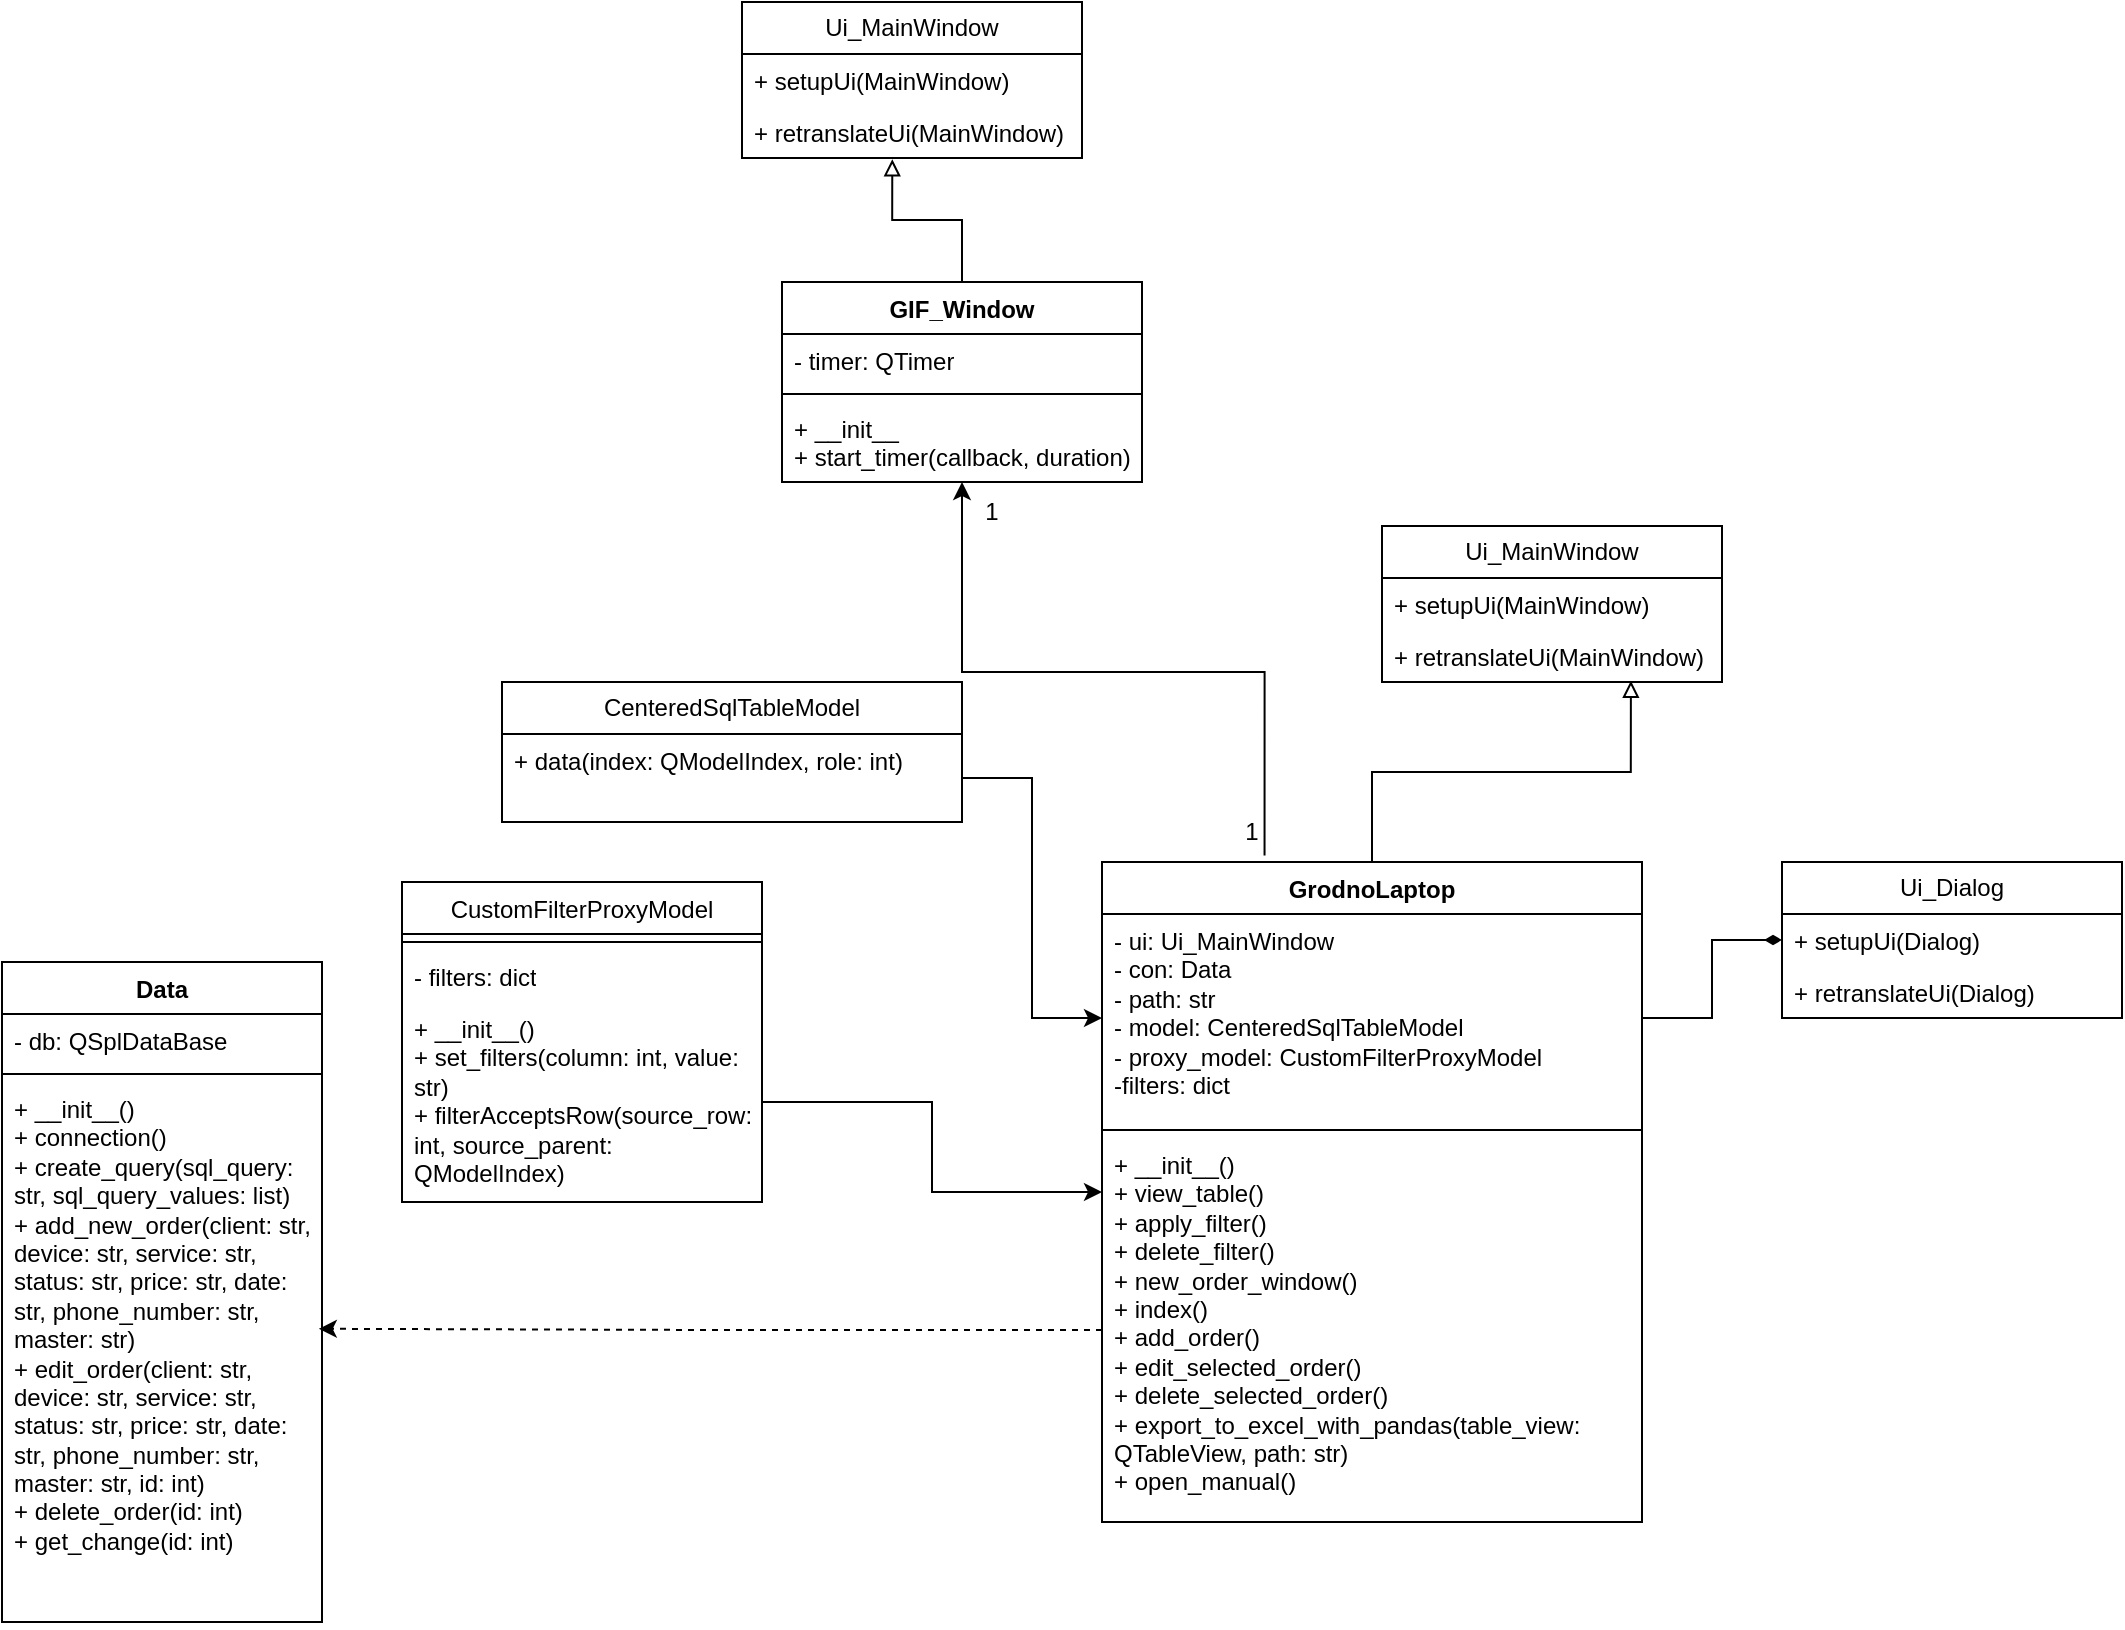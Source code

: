 <mxfile version="24.6.1" type="device">
  <diagram id="C5RBs43oDa-KdzZeNtuy" name="Page-1">
    <mxGraphModel dx="1036" dy="606" grid="1" gridSize="10" guides="1" tooltips="1" connect="1" arrows="1" fold="1" page="1" pageScale="1" pageWidth="827" pageHeight="1169" math="0" shadow="0">
      <root>
        <mxCell id="WIyWlLk6GJQsqaUBKTNV-0" />
        <mxCell id="WIyWlLk6GJQsqaUBKTNV-1" parent="WIyWlLk6GJQsqaUBKTNV-0" />
        <mxCell id="QtcHQ-sLmvnBHA9ZWGMS-10" value="GIF_Window" style="swimlane;fontStyle=1;align=center;verticalAlign=top;childLayout=stackLayout;horizontal=1;startSize=26;horizontalStack=0;resizeParent=1;resizeParentMax=0;resizeLast=0;collapsible=1;marginBottom=0;whiteSpace=wrap;html=1;" vertex="1" parent="WIyWlLk6GJQsqaUBKTNV-1">
          <mxGeometry x="470" y="210" width="180" height="100" as="geometry" />
        </mxCell>
        <mxCell id="QtcHQ-sLmvnBHA9ZWGMS-11" value="- timer: QTimer" style="text;strokeColor=none;fillColor=none;align=left;verticalAlign=top;spacingLeft=4;spacingRight=4;overflow=hidden;rotatable=0;points=[[0,0.5],[1,0.5]];portConstraint=eastwest;whiteSpace=wrap;html=1;" vertex="1" parent="QtcHQ-sLmvnBHA9ZWGMS-10">
          <mxGeometry y="26" width="180" height="26" as="geometry" />
        </mxCell>
        <mxCell id="QtcHQ-sLmvnBHA9ZWGMS-12" value="" style="line;strokeWidth=1;fillColor=none;align=left;verticalAlign=middle;spacingTop=-1;spacingLeft=3;spacingRight=3;rotatable=0;labelPosition=right;points=[];portConstraint=eastwest;strokeColor=inherit;" vertex="1" parent="QtcHQ-sLmvnBHA9ZWGMS-10">
          <mxGeometry y="52" width="180" height="8" as="geometry" />
        </mxCell>
        <mxCell id="QtcHQ-sLmvnBHA9ZWGMS-13" value="+ __init__&lt;div&gt;+ start_timer(callback, duration)&lt;/div&gt;" style="text;strokeColor=none;fillColor=none;align=left;verticalAlign=top;spacingLeft=4;spacingRight=4;overflow=hidden;rotatable=0;points=[[0,0.5],[1,0.5]];portConstraint=eastwest;whiteSpace=wrap;html=1;" vertex="1" parent="QtcHQ-sLmvnBHA9ZWGMS-10">
          <mxGeometry y="60" width="180" height="40" as="geometry" />
        </mxCell>
        <mxCell id="QtcHQ-sLmvnBHA9ZWGMS-16" value="Ui_MainWindow" style="swimlane;fontStyle=0;childLayout=stackLayout;horizontal=1;startSize=26;fillColor=none;horizontalStack=0;resizeParent=1;resizeParentMax=0;resizeLast=0;collapsible=1;marginBottom=0;whiteSpace=wrap;html=1;" vertex="1" parent="WIyWlLk6GJQsqaUBKTNV-1">
          <mxGeometry x="450" y="70" width="170" height="78" as="geometry" />
        </mxCell>
        <mxCell id="QtcHQ-sLmvnBHA9ZWGMS-17" value="+ setupUi(MainWindow)" style="text;strokeColor=none;fillColor=none;align=left;verticalAlign=top;spacingLeft=4;spacingRight=4;overflow=hidden;rotatable=0;points=[[0,0.5],[1,0.5]];portConstraint=eastwest;whiteSpace=wrap;html=1;" vertex="1" parent="QtcHQ-sLmvnBHA9ZWGMS-16">
          <mxGeometry y="26" width="170" height="26" as="geometry" />
        </mxCell>
        <mxCell id="QtcHQ-sLmvnBHA9ZWGMS-18" value="+ retranslateUi(MainWindow)" style="text;strokeColor=none;fillColor=none;align=left;verticalAlign=top;spacingLeft=4;spacingRight=4;overflow=hidden;rotatable=0;points=[[0,0.5],[1,0.5]];portConstraint=eastwest;whiteSpace=wrap;html=1;" vertex="1" parent="QtcHQ-sLmvnBHA9ZWGMS-16">
          <mxGeometry y="52" width="170" height="26" as="geometry" />
        </mxCell>
        <mxCell id="QtcHQ-sLmvnBHA9ZWGMS-19" value="Ui_MainWindow" style="swimlane;fontStyle=0;childLayout=stackLayout;horizontal=1;startSize=26;fillColor=none;horizontalStack=0;resizeParent=1;resizeParentMax=0;resizeLast=0;collapsible=1;marginBottom=0;whiteSpace=wrap;html=1;" vertex="1" parent="WIyWlLk6GJQsqaUBKTNV-1">
          <mxGeometry x="770" y="332" width="170" height="78" as="geometry" />
        </mxCell>
        <mxCell id="QtcHQ-sLmvnBHA9ZWGMS-20" value="+ setupUi(MainWindow)" style="text;strokeColor=none;fillColor=none;align=left;verticalAlign=top;spacingLeft=4;spacingRight=4;overflow=hidden;rotatable=0;points=[[0,0.5],[1,0.5]];portConstraint=eastwest;whiteSpace=wrap;html=1;" vertex="1" parent="QtcHQ-sLmvnBHA9ZWGMS-19">
          <mxGeometry y="26" width="170" height="26" as="geometry" />
        </mxCell>
        <mxCell id="QtcHQ-sLmvnBHA9ZWGMS-21" value="+ retranslateUi(MainWindow)" style="text;strokeColor=none;fillColor=none;align=left;verticalAlign=top;spacingLeft=4;spacingRight=4;overflow=hidden;rotatable=0;points=[[0,0.5],[1,0.5]];portConstraint=eastwest;whiteSpace=wrap;html=1;" vertex="1" parent="QtcHQ-sLmvnBHA9ZWGMS-19">
          <mxGeometry y="52" width="170" height="26" as="geometry" />
        </mxCell>
        <mxCell id="QtcHQ-sLmvnBHA9ZWGMS-24" style="edgeStyle=orthogonalEdgeStyle;rounded=0;orthogonalLoop=1;jettySize=auto;html=1;exitX=0.5;exitY=0;exitDx=0;exitDy=0;entryX=0.442;entryY=1.023;entryDx=0;entryDy=0;entryPerimeter=0;endArrow=block;endFill=0;" edge="1" parent="WIyWlLk6GJQsqaUBKTNV-1" source="QtcHQ-sLmvnBHA9ZWGMS-10" target="QtcHQ-sLmvnBHA9ZWGMS-18">
          <mxGeometry relative="1" as="geometry" />
        </mxCell>
        <mxCell id="QtcHQ-sLmvnBHA9ZWGMS-25" value="Ui_Dialog" style="swimlane;fontStyle=0;childLayout=stackLayout;horizontal=1;startSize=26;fillColor=none;horizontalStack=0;resizeParent=1;resizeParentMax=0;resizeLast=0;collapsible=1;marginBottom=0;whiteSpace=wrap;html=1;" vertex="1" parent="WIyWlLk6GJQsqaUBKTNV-1">
          <mxGeometry x="970" y="500" width="170" height="78" as="geometry" />
        </mxCell>
        <mxCell id="QtcHQ-sLmvnBHA9ZWGMS-26" value="+ setupUi(Dialog)" style="text;strokeColor=none;fillColor=none;align=left;verticalAlign=top;spacingLeft=4;spacingRight=4;overflow=hidden;rotatable=0;points=[[0,0.5],[1,0.5]];portConstraint=eastwest;whiteSpace=wrap;html=1;" vertex="1" parent="QtcHQ-sLmvnBHA9ZWGMS-25">
          <mxGeometry y="26" width="170" height="26" as="geometry" />
        </mxCell>
        <mxCell id="QtcHQ-sLmvnBHA9ZWGMS-27" value="+ retranslateUi(Dialog)" style="text;strokeColor=none;fillColor=none;align=left;verticalAlign=top;spacingLeft=4;spacingRight=4;overflow=hidden;rotatable=0;points=[[0,0.5],[1,0.5]];portConstraint=eastwest;whiteSpace=wrap;html=1;" vertex="1" parent="QtcHQ-sLmvnBHA9ZWGMS-25">
          <mxGeometry y="52" width="170" height="26" as="geometry" />
        </mxCell>
        <mxCell id="QtcHQ-sLmvnBHA9ZWGMS-28" value="Data" style="swimlane;fontStyle=1;align=center;verticalAlign=top;childLayout=stackLayout;horizontal=1;startSize=26;horizontalStack=0;resizeParent=1;resizeParentMax=0;resizeLast=0;collapsible=1;marginBottom=0;whiteSpace=wrap;html=1;" vertex="1" parent="WIyWlLk6GJQsqaUBKTNV-1">
          <mxGeometry x="80" y="550" width="160" height="330" as="geometry" />
        </mxCell>
        <mxCell id="QtcHQ-sLmvnBHA9ZWGMS-29" value="- db: QSplDataBase" style="text;strokeColor=none;fillColor=none;align=left;verticalAlign=top;spacingLeft=4;spacingRight=4;overflow=hidden;rotatable=0;points=[[0,0.5],[1,0.5]];portConstraint=eastwest;whiteSpace=wrap;html=1;" vertex="1" parent="QtcHQ-sLmvnBHA9ZWGMS-28">
          <mxGeometry y="26" width="160" height="26" as="geometry" />
        </mxCell>
        <mxCell id="QtcHQ-sLmvnBHA9ZWGMS-30" value="" style="line;strokeWidth=1;fillColor=none;align=left;verticalAlign=middle;spacingTop=-1;spacingLeft=3;spacingRight=3;rotatable=0;labelPosition=right;points=[];portConstraint=eastwest;strokeColor=inherit;" vertex="1" parent="QtcHQ-sLmvnBHA9ZWGMS-28">
          <mxGeometry y="52" width="160" height="8" as="geometry" />
        </mxCell>
        <mxCell id="QtcHQ-sLmvnBHA9ZWGMS-31" value="+ __init__()&lt;div&gt;+ connection()&lt;/div&gt;&lt;div&gt;+ create_query(sql_query: str, sql_query_values: list)&lt;/div&gt;&lt;div&gt;+ add_new_order(client: str, device: str, service: str, status: str, price: str, date: str, phone_number: str, master: str)&lt;/div&gt;&lt;div&gt;+ edit_order(client: str, device: str, service: str, status: str, price: str, date: str, phone_number: str, master: str, id: int)&lt;br&gt;&lt;/div&gt;&lt;div&gt;+ delete_order(id: int)&lt;/div&gt;&lt;div&gt;+ get_change(id: int)&lt;/div&gt;" style="text;strokeColor=none;fillColor=none;align=left;verticalAlign=top;spacingLeft=4;spacingRight=4;overflow=hidden;rotatable=0;points=[[0,0.5],[1,0.5]];portConstraint=eastwest;whiteSpace=wrap;html=1;" vertex="1" parent="QtcHQ-sLmvnBHA9ZWGMS-28">
          <mxGeometry y="60" width="160" height="270" as="geometry" />
        </mxCell>
        <mxCell id="QtcHQ-sLmvnBHA9ZWGMS-36" value="CenteredSqlTableModel" style="swimlane;fontStyle=0;childLayout=stackLayout;horizontal=1;startSize=26;fillColor=none;horizontalStack=0;resizeParent=1;resizeParentMax=0;resizeLast=0;collapsible=1;marginBottom=0;whiteSpace=wrap;html=1;" vertex="1" parent="WIyWlLk6GJQsqaUBKTNV-1">
          <mxGeometry x="330" y="410" width="230" height="70" as="geometry" />
        </mxCell>
        <mxCell id="QtcHQ-sLmvnBHA9ZWGMS-37" value="+ data(index: QModelIndex, role: int)" style="text;strokeColor=none;fillColor=none;align=left;verticalAlign=top;spacingLeft=4;spacingRight=4;overflow=hidden;rotatable=0;points=[[0,0.5],[1,0.5]];portConstraint=eastwest;whiteSpace=wrap;html=1;" vertex="1" parent="QtcHQ-sLmvnBHA9ZWGMS-36">
          <mxGeometry y="26" width="230" height="44" as="geometry" />
        </mxCell>
        <mxCell id="QtcHQ-sLmvnBHA9ZWGMS-40" value="&lt;span style=&quot;font-weight: 400;&quot;&gt;CustomFilterProxyModel&lt;/span&gt;" style="swimlane;fontStyle=1;align=center;verticalAlign=top;childLayout=stackLayout;horizontal=1;startSize=26;horizontalStack=0;resizeParent=1;resizeParentMax=0;resizeLast=0;collapsible=1;marginBottom=0;whiteSpace=wrap;html=1;" vertex="1" parent="WIyWlLk6GJQsqaUBKTNV-1">
          <mxGeometry x="280" y="510" width="180" height="160" as="geometry" />
        </mxCell>
        <mxCell id="QtcHQ-sLmvnBHA9ZWGMS-42" value="" style="line;strokeWidth=1;fillColor=none;align=left;verticalAlign=middle;spacingTop=-1;spacingLeft=3;spacingRight=3;rotatable=0;labelPosition=right;points=[];portConstraint=eastwest;strokeColor=inherit;" vertex="1" parent="QtcHQ-sLmvnBHA9ZWGMS-40">
          <mxGeometry y="26" width="180" height="8" as="geometry" />
        </mxCell>
        <mxCell id="QtcHQ-sLmvnBHA9ZWGMS-41" value="- filters: dict" style="text;strokeColor=none;fillColor=none;align=left;verticalAlign=top;spacingLeft=4;spacingRight=4;overflow=hidden;rotatable=0;points=[[0,0.5],[1,0.5]];portConstraint=eastwest;whiteSpace=wrap;html=1;" vertex="1" parent="QtcHQ-sLmvnBHA9ZWGMS-40">
          <mxGeometry y="34" width="180" height="26" as="geometry" />
        </mxCell>
        <mxCell id="QtcHQ-sLmvnBHA9ZWGMS-43" value="+ __init__()&lt;div&gt;+ set_filters(column: int, value: str)&lt;/div&gt;&lt;div&gt;+ filterAcceptsRow(source_row: int, source_parent: QModelIndex)&lt;/div&gt;" style="text;strokeColor=none;fillColor=none;align=left;verticalAlign=top;spacingLeft=4;spacingRight=4;overflow=hidden;rotatable=0;points=[[0,0.5],[1,0.5]];portConstraint=eastwest;whiteSpace=wrap;html=1;" vertex="1" parent="QtcHQ-sLmvnBHA9ZWGMS-40">
          <mxGeometry y="60" width="180" height="100" as="geometry" />
        </mxCell>
        <mxCell id="QtcHQ-sLmvnBHA9ZWGMS-49" style="edgeStyle=orthogonalEdgeStyle;rounded=0;orthogonalLoop=1;jettySize=auto;html=1;entryX=1;entryY=0.5;entryDx=0;entryDy=0;endArrow=none;endFill=0;startArrow=classic;startFill=1;" edge="1" parent="WIyWlLk6GJQsqaUBKTNV-1" source="QtcHQ-sLmvnBHA9ZWGMS-44" target="QtcHQ-sLmvnBHA9ZWGMS-43">
          <mxGeometry relative="1" as="geometry" />
        </mxCell>
        <mxCell id="QtcHQ-sLmvnBHA9ZWGMS-56" style="edgeStyle=orthogonalEdgeStyle;rounded=0;orthogonalLoop=1;jettySize=auto;html=1;endArrow=block;endFill=0;entryX=0.732;entryY=0.977;entryDx=0;entryDy=0;entryPerimeter=0;exitX=0.5;exitY=0;exitDx=0;exitDy=0;" edge="1" parent="WIyWlLk6GJQsqaUBKTNV-1" source="QtcHQ-sLmvnBHA9ZWGMS-44" target="QtcHQ-sLmvnBHA9ZWGMS-21">
          <mxGeometry relative="1" as="geometry">
            <mxPoint x="765" y="410" as="targetPoint" />
            <mxPoint x="770" y="490" as="sourcePoint" />
          </mxGeometry>
        </mxCell>
        <mxCell id="QtcHQ-sLmvnBHA9ZWGMS-44" value="GrodnoLaptop" style="swimlane;fontStyle=1;align=center;verticalAlign=top;childLayout=stackLayout;horizontal=1;startSize=26;horizontalStack=0;resizeParent=1;resizeParentMax=0;resizeLast=0;collapsible=1;marginBottom=0;whiteSpace=wrap;html=1;" vertex="1" parent="WIyWlLk6GJQsqaUBKTNV-1">
          <mxGeometry x="630" y="500" width="270" height="330" as="geometry" />
        </mxCell>
        <mxCell id="QtcHQ-sLmvnBHA9ZWGMS-45" value="- ui: Ui_MainWindow&lt;div&gt;- con: Data&lt;/div&gt;&lt;div&gt;- path: str&lt;/div&gt;&lt;div&gt;- model: CenteredSqlTableModel&lt;/div&gt;&lt;div&gt;- proxy_model: CustomFilterProxyModel&lt;/div&gt;&lt;div&gt;-filters: dict&lt;/div&gt;" style="text;strokeColor=none;fillColor=none;align=left;verticalAlign=top;spacingLeft=4;spacingRight=4;overflow=hidden;rotatable=0;points=[[0,0.5],[1,0.5]];portConstraint=eastwest;whiteSpace=wrap;html=1;" vertex="1" parent="QtcHQ-sLmvnBHA9ZWGMS-44">
          <mxGeometry y="26" width="270" height="104" as="geometry" />
        </mxCell>
        <mxCell id="QtcHQ-sLmvnBHA9ZWGMS-46" value="" style="line;strokeWidth=1;fillColor=none;align=left;verticalAlign=middle;spacingTop=-1;spacingLeft=3;spacingRight=3;rotatable=0;labelPosition=right;points=[];portConstraint=eastwest;strokeColor=inherit;" vertex="1" parent="QtcHQ-sLmvnBHA9ZWGMS-44">
          <mxGeometry y="130" width="270" height="8" as="geometry" />
        </mxCell>
        <mxCell id="QtcHQ-sLmvnBHA9ZWGMS-47" value="+ __init__()&lt;div&gt;+ view_table()&lt;/div&gt;&lt;div&gt;+ apply_filter()&lt;/div&gt;&lt;div&gt;+ delete_filter()&lt;/div&gt;&lt;div&gt;+ new_order_window()&lt;/div&gt;&lt;div&gt;+ index()&lt;/div&gt;&lt;div&gt;+ add_order()&lt;/div&gt;&lt;div&gt;+ edit_selected_order()&lt;/div&gt;&lt;div&gt;+ delete_selected_order()&lt;/div&gt;&lt;div&gt;+ export_to_excel_with_pandas(table_view: QTableView, path: str)&lt;/div&gt;&lt;div&gt;+ open_manual()&lt;/div&gt;" style="text;strokeColor=none;fillColor=none;align=left;verticalAlign=top;spacingLeft=4;spacingRight=4;overflow=hidden;rotatable=0;points=[[0,0.5],[1,0.5]];portConstraint=eastwest;whiteSpace=wrap;html=1;" vertex="1" parent="QtcHQ-sLmvnBHA9ZWGMS-44">
          <mxGeometry y="138" width="270" height="192" as="geometry" />
        </mxCell>
        <mxCell id="QtcHQ-sLmvnBHA9ZWGMS-48" style="edgeStyle=orthogonalEdgeStyle;rounded=0;orthogonalLoop=1;jettySize=auto;html=1;entryX=0.99;entryY=0.457;entryDx=0;entryDy=0;entryPerimeter=0;endArrow=classic;endFill=1;dashed=1;" edge="1" parent="WIyWlLk6GJQsqaUBKTNV-1" source="QtcHQ-sLmvnBHA9ZWGMS-47" target="QtcHQ-sLmvnBHA9ZWGMS-31">
          <mxGeometry relative="1" as="geometry" />
        </mxCell>
        <mxCell id="QtcHQ-sLmvnBHA9ZWGMS-51" style="edgeStyle=orthogonalEdgeStyle;rounded=0;orthogonalLoop=1;jettySize=auto;html=1;exitX=0;exitY=0.5;exitDx=0;exitDy=0;entryX=1;entryY=0.5;entryDx=0;entryDy=0;endArrow=none;endFill=0;startArrow=classic;startFill=1;" edge="1" parent="WIyWlLk6GJQsqaUBKTNV-1" source="QtcHQ-sLmvnBHA9ZWGMS-45" target="QtcHQ-sLmvnBHA9ZWGMS-37">
          <mxGeometry relative="1" as="geometry" />
        </mxCell>
        <mxCell id="QtcHQ-sLmvnBHA9ZWGMS-52" style="edgeStyle=orthogonalEdgeStyle;rounded=0;orthogonalLoop=1;jettySize=auto;html=1;entryX=0;entryY=0.5;entryDx=0;entryDy=0;endArrow=diamondThin;endFill=1;" edge="1" parent="WIyWlLk6GJQsqaUBKTNV-1" source="QtcHQ-sLmvnBHA9ZWGMS-45" target="QtcHQ-sLmvnBHA9ZWGMS-26">
          <mxGeometry relative="1" as="geometry" />
        </mxCell>
        <mxCell id="QtcHQ-sLmvnBHA9ZWGMS-58" style="edgeStyle=orthogonalEdgeStyle;rounded=0;orthogonalLoop=1;jettySize=auto;html=1;entryX=0.301;entryY=-0.01;entryDx=0;entryDy=0;entryPerimeter=0;startArrow=classic;startFill=1;endArrow=none;endFill=0;" edge="1" parent="WIyWlLk6GJQsqaUBKTNV-1" source="QtcHQ-sLmvnBHA9ZWGMS-10" target="QtcHQ-sLmvnBHA9ZWGMS-44">
          <mxGeometry relative="1" as="geometry" />
        </mxCell>
        <mxCell id="QtcHQ-sLmvnBHA9ZWGMS-59" value="1" style="text;html=1;align=center;verticalAlign=middle;whiteSpace=wrap;rounded=0;" vertex="1" parent="WIyWlLk6GJQsqaUBKTNV-1">
          <mxGeometry x="560" y="310" width="30" height="30" as="geometry" />
        </mxCell>
        <mxCell id="QtcHQ-sLmvnBHA9ZWGMS-60" value="1" style="text;html=1;align=center;verticalAlign=middle;whiteSpace=wrap;rounded=0;" vertex="1" parent="WIyWlLk6GJQsqaUBKTNV-1">
          <mxGeometry x="690" y="470" width="30" height="30" as="geometry" />
        </mxCell>
      </root>
    </mxGraphModel>
  </diagram>
</mxfile>
